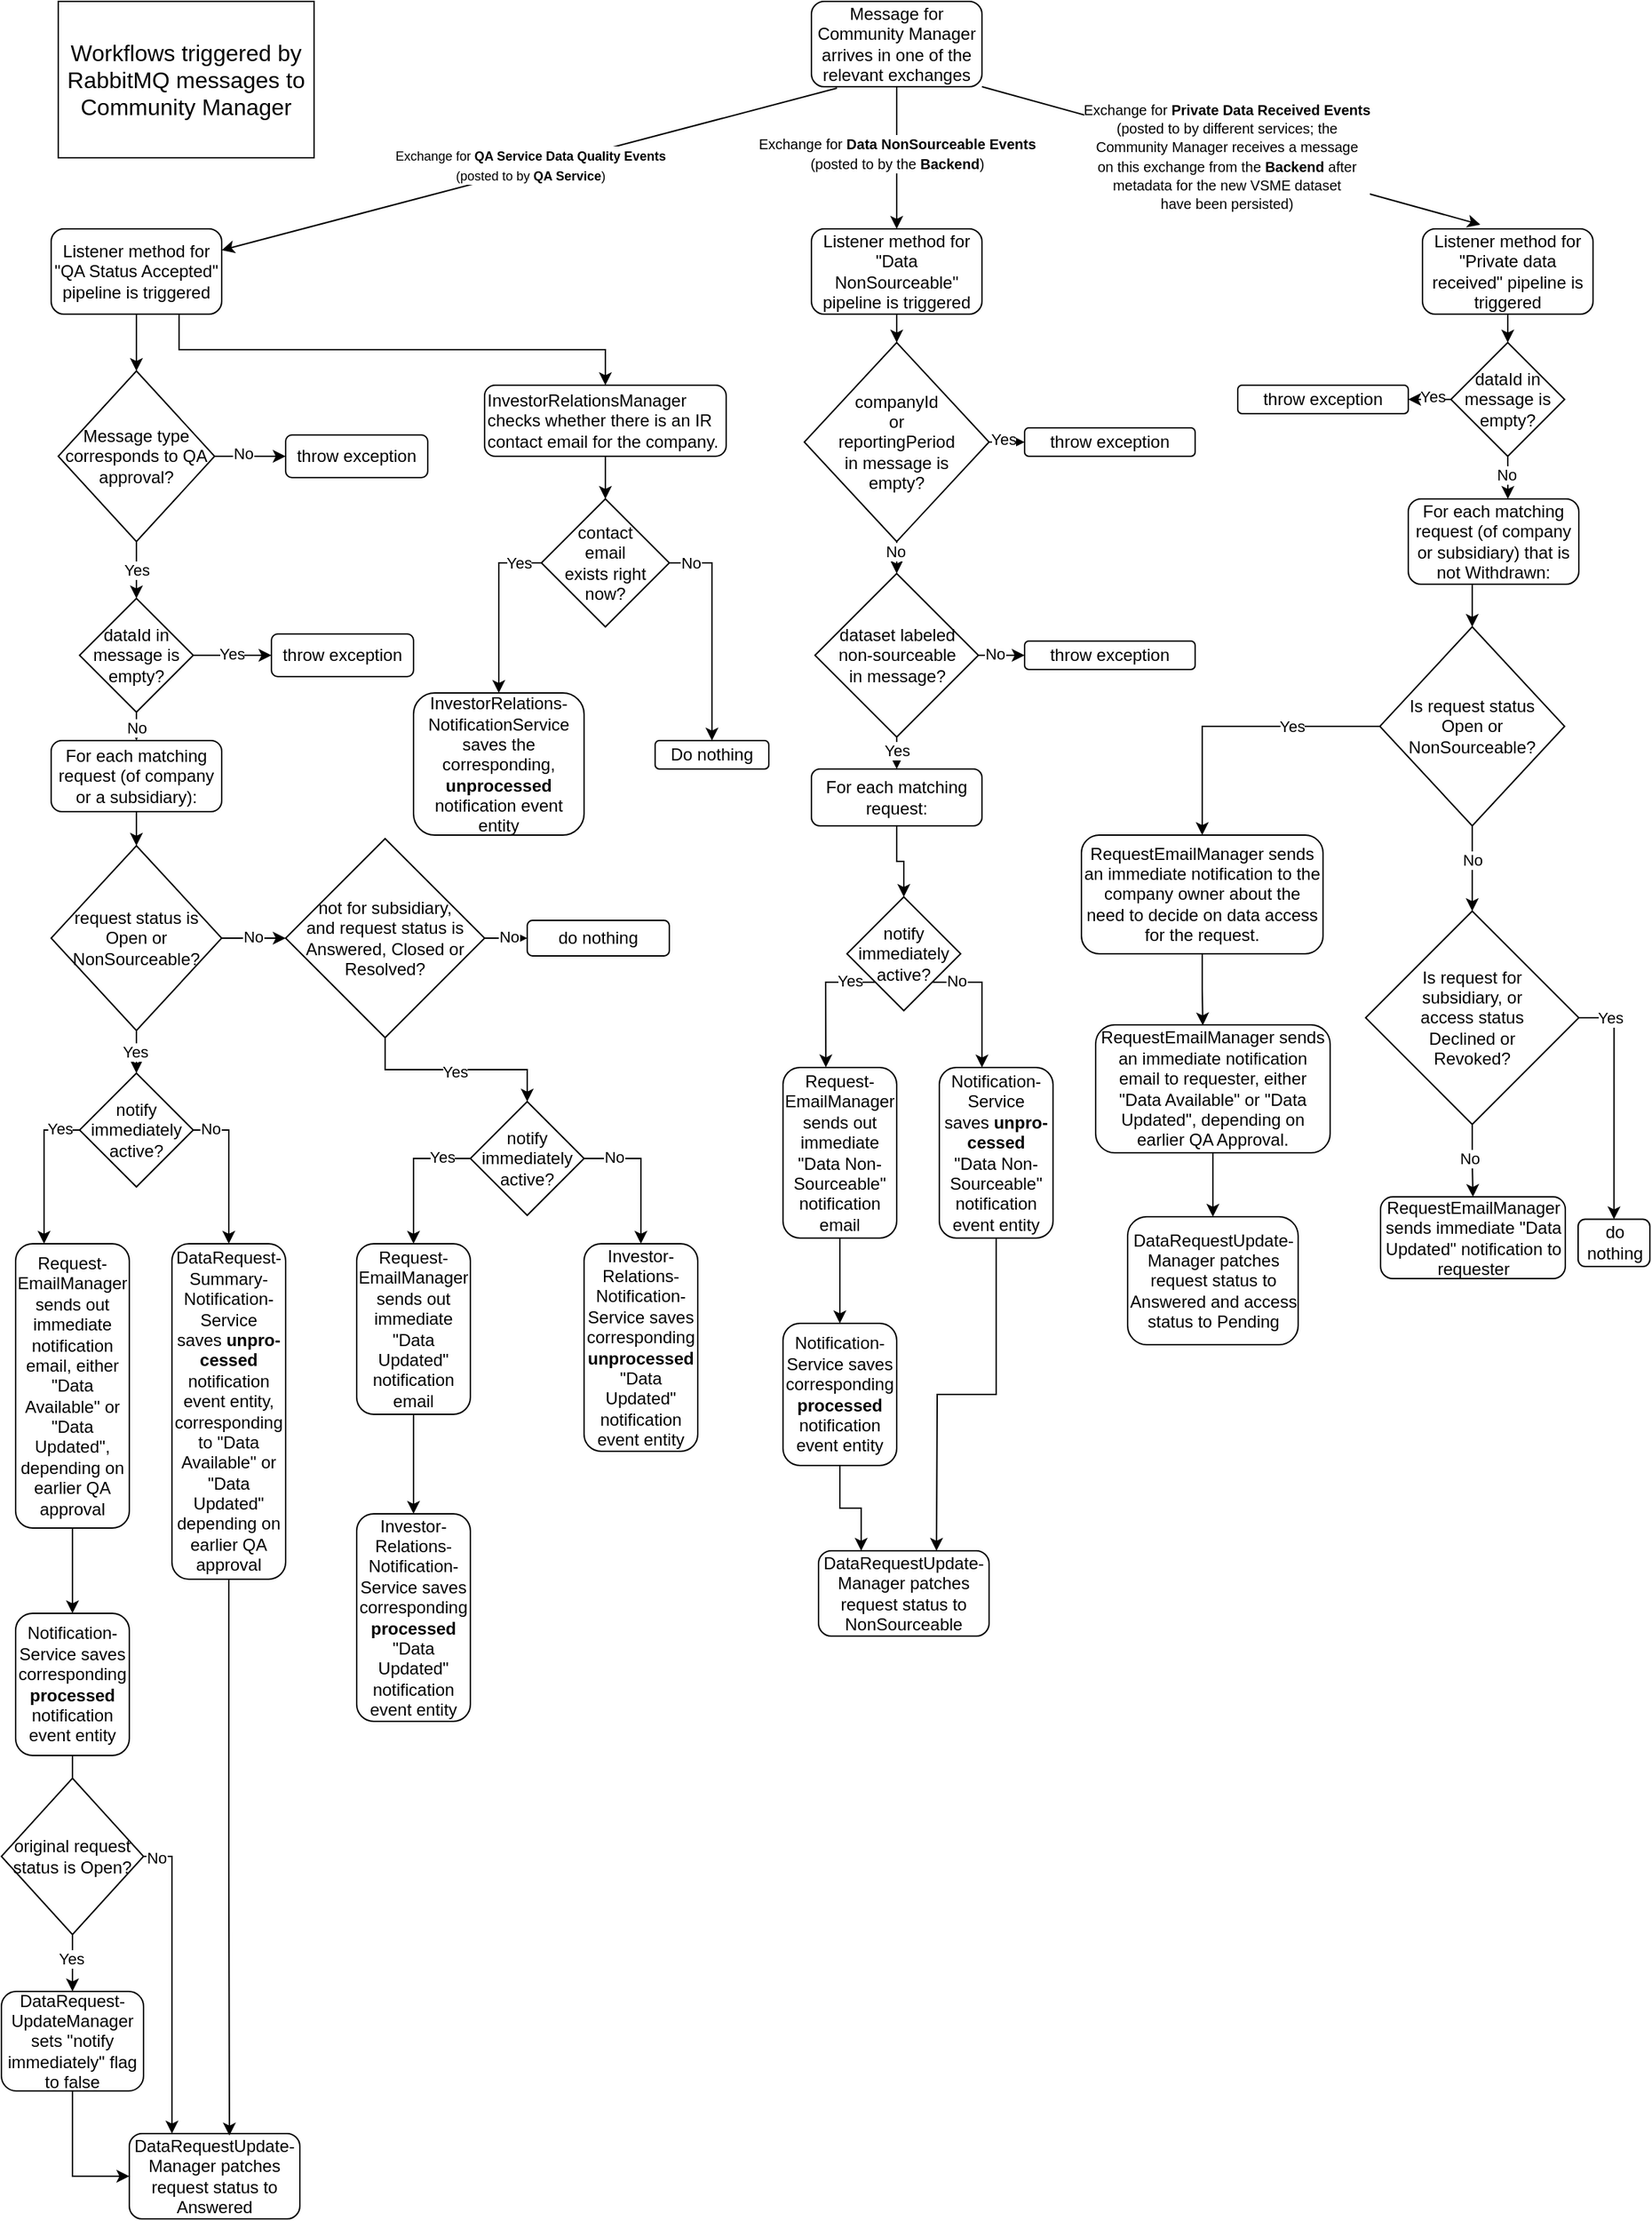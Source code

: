 <mxfile version="26.1.1" pages="2">
  <diagram id="C5RBs43oDa-KdzZeNtuy" name="Page-1">
    <mxGraphModel dx="662" dy="464" grid="1" gridSize="10" guides="1" tooltips="1" connect="1" arrows="1" fold="1" page="1" pageScale="1" pageWidth="1169" pageHeight="1654" math="0" shadow="0">
      <root>
        <mxCell id="WIyWlLk6GJQsqaUBKTNV-0" />
        <mxCell id="WIyWlLk6GJQsqaUBKTNV-1" parent="WIyWlLk6GJQsqaUBKTNV-0" />
        <mxCell id="BEdGjauQH-SjkTQYxWv_-0" value="Message for Community Manager arrives in one of the relevant exchanges" style="rounded=1;whiteSpace=wrap;html=1;" parent="WIyWlLk6GJQsqaUBKTNV-1" vertex="1">
          <mxGeometry x="570" y="40" width="120" height="60" as="geometry" />
        </mxCell>
        <mxCell id="BEdGjauQH-SjkTQYxWv_-1" value="" style="endArrow=classic;html=1;rounded=0;exitX=0.15;exitY=1.017;exitDx=0;exitDy=0;exitPerimeter=0;entryX=1;entryY=0.25;entryDx=0;entryDy=0;" parent="WIyWlLk6GJQsqaUBKTNV-1" source="BEdGjauQH-SjkTQYxWv_-0" target="BEdGjauQH-SjkTQYxWv_-3" edge="1">
          <mxGeometry width="50" height="50" relative="1" as="geometry">
            <mxPoint x="310" y="120" as="sourcePoint" />
            <mxPoint x="170" y="210" as="targetPoint" />
          </mxGeometry>
        </mxCell>
        <mxCell id="BEdGjauQH-SjkTQYxWv_-2" value="&lt;font style=&quot;font-size: 9px;&quot;&gt;Exchange for &lt;b&gt;QA Service Data Quality Events&lt;/b&gt;&lt;/font&gt;&lt;div&gt;&lt;font style=&quot;font-size: 9px;&quot;&gt;(posted to by &lt;b&gt;QA Service&lt;/b&gt;)&lt;/font&gt;&lt;/div&gt;" style="edgeLabel;html=1;align=center;verticalAlign=middle;resizable=0;points=[];" parent="BEdGjauQH-SjkTQYxWv_-1" vertex="1" connectable="0">
          <mxGeometry x="-0.005" y="-3" relative="1" as="geometry">
            <mxPoint as="offset" />
          </mxGeometry>
        </mxCell>
        <mxCell id="9yOsjJpCaOSpQ-KWiHhV-79" style="edgeStyle=orthogonalEdgeStyle;rounded=0;orthogonalLoop=1;jettySize=auto;html=1;exitX=0.75;exitY=1;exitDx=0;exitDy=0;entryX=0.5;entryY=0;entryDx=0;entryDy=0;" parent="WIyWlLk6GJQsqaUBKTNV-1" source="BEdGjauQH-SjkTQYxWv_-3" target="BEdGjauQH-SjkTQYxWv_-5" edge="1">
          <mxGeometry relative="1" as="geometry" />
        </mxCell>
        <mxCell id="BEdGjauQH-SjkTQYxWv_-3" value="Listener method for &quot;QA Status Accepted&quot; pipeline is triggered" style="rounded=1;whiteSpace=wrap;html=1;" parent="WIyWlLk6GJQsqaUBKTNV-1" vertex="1">
          <mxGeometry x="35" y="200" width="120" height="60" as="geometry" />
        </mxCell>
        <mxCell id="BEdGjauQH-SjkTQYxWv_-4" value="" style="endArrow=classic;html=1;rounded=0;exitX=0.5;exitY=1;exitDx=0;exitDy=0;entryX=0.5;entryY=0;entryDx=0;entryDy=0;" parent="WIyWlLk6GJQsqaUBKTNV-1" source="BEdGjauQH-SjkTQYxWv_-3" target="9yOsjJpCaOSpQ-KWiHhV-5" edge="1">
          <mxGeometry width="50" height="50" relative="1" as="geometry">
            <mxPoint x="70" y="280" as="sourcePoint" />
            <mxPoint x="95" y="290" as="targetPoint" />
          </mxGeometry>
        </mxCell>
        <mxCell id="9yOsjJpCaOSpQ-KWiHhV-75" style="edgeStyle=orthogonalEdgeStyle;rounded=0;orthogonalLoop=1;jettySize=auto;html=1;exitX=0.5;exitY=1;exitDx=0;exitDy=0;entryX=0.5;entryY=0;entryDx=0;entryDy=0;" parent="WIyWlLk6GJQsqaUBKTNV-1" source="BEdGjauQH-SjkTQYxWv_-5" target="9yOsjJpCaOSpQ-KWiHhV-34" edge="1">
          <mxGeometry relative="1" as="geometry" />
        </mxCell>
        <mxCell id="BEdGjauQH-SjkTQYxWv_-5" value="&lt;span style=&quot;background-color: transparent; color: light-dark(rgb(0, 0, 0), rgb(255, 255, 255));&quot;&gt;InvestorRelationsManager checks whether there is an IR contact email for the company.&lt;/span&gt;" style="rounded=1;whiteSpace=wrap;html=1;align=left;" parent="WIyWlLk6GJQsqaUBKTNV-1" vertex="1">
          <mxGeometry x="340" y="310" width="170" height="50" as="geometry" />
        </mxCell>
        <mxCell id="BEdGjauQH-SjkTQYxWv_-6" value="" style="endArrow=classic;html=1;rounded=0;exitX=0.5;exitY=1;exitDx=0;exitDy=0;entryX=0.5;entryY=0;entryDx=0;entryDy=0;" parent="WIyWlLk6GJQsqaUBKTNV-1" source="BEdGjauQH-SjkTQYxWv_-0" target="BEdGjauQH-SjkTQYxWv_-8" edge="1">
          <mxGeometry width="50" height="50" relative="1" as="geometry">
            <mxPoint x="629.5" y="110" as="sourcePoint" />
            <mxPoint x="629.5" y="190" as="targetPoint" />
          </mxGeometry>
        </mxCell>
        <mxCell id="BEdGjauQH-SjkTQYxWv_-7" value="&lt;font size=&quot;1&quot;&gt;Exchange for &lt;b&gt;Data NonSourceable Events&lt;/b&gt;&lt;/font&gt;&lt;div&gt;&lt;font size=&quot;1&quot;&gt;(posted to by the &lt;b&gt;Backend&lt;/b&gt;)&lt;/font&gt;&lt;/div&gt;" style="edgeLabel;html=1;align=center;verticalAlign=middle;resizable=0;points=[];" parent="BEdGjauQH-SjkTQYxWv_-6" vertex="1" connectable="0">
          <mxGeometry x="-0.059" relative="1" as="geometry">
            <mxPoint as="offset" />
          </mxGeometry>
        </mxCell>
        <mxCell id="a5MGeT3NQ8u9sXDJnuTB-28" style="edgeStyle=orthogonalEdgeStyle;rounded=0;orthogonalLoop=1;jettySize=auto;html=1;exitX=0.5;exitY=1;exitDx=0;exitDy=0;entryX=0.5;entryY=0;entryDx=0;entryDy=0;" parent="WIyWlLk6GJQsqaUBKTNV-1" source="BEdGjauQH-SjkTQYxWv_-8" target="a5MGeT3NQ8u9sXDJnuTB-27" edge="1">
          <mxGeometry relative="1" as="geometry" />
        </mxCell>
        <mxCell id="BEdGjauQH-SjkTQYxWv_-8" value="Listener method for &quot;Data NonSourceable&quot; pipeline is triggered" style="rounded=1;whiteSpace=wrap;html=1;" parent="WIyWlLk6GJQsqaUBKTNV-1" vertex="1">
          <mxGeometry x="570" y="200" width="120" height="60" as="geometry" />
        </mxCell>
        <mxCell id="BEdGjauQH-SjkTQYxWv_-11" value="" style="endArrow=classic;html=1;rounded=0;exitX=1;exitY=1;exitDx=0;exitDy=0;entryX=0.339;entryY=-0.05;entryDx=0;entryDy=0;entryPerimeter=0;" parent="WIyWlLk6GJQsqaUBKTNV-1" source="BEdGjauQH-SjkTQYxWv_-0" target="BEdGjauQH-SjkTQYxWv_-13" edge="1">
          <mxGeometry width="50" height="50" relative="1" as="geometry">
            <mxPoint x="770" y="130" as="sourcePoint" />
            <mxPoint x="1040" y="200" as="targetPoint" />
          </mxGeometry>
        </mxCell>
        <mxCell id="BEdGjauQH-SjkTQYxWv_-12" value="&lt;font size=&quot;1&quot;&gt;Exchange for &lt;b&gt;Private Data Received Events&lt;/b&gt;&lt;/font&gt;&lt;div&gt;&lt;font size=&quot;1&quot;&gt;(posted to by different services; the&lt;/font&gt;&lt;/div&gt;&lt;div&gt;&lt;font size=&quot;1&quot;&gt;Community Manager receives a message&lt;/font&gt;&lt;/div&gt;&lt;div&gt;&lt;font size=&quot;1&quot;&gt;on this exchange from the &lt;b&gt;Backend&lt;/b&gt; after&lt;/font&gt;&lt;/div&gt;&lt;div&gt;&lt;font size=&quot;1&quot;&gt;metadata for the new VSME dataset&lt;/font&gt;&lt;/div&gt;&lt;div&gt;&lt;font size=&quot;1&quot;&gt;have been persisted)&lt;/font&gt;&lt;/div&gt;" style="edgeLabel;html=1;align=center;verticalAlign=middle;resizable=0;points=[];" parent="BEdGjauQH-SjkTQYxWv_-11" vertex="1" connectable="0">
          <mxGeometry x="-0.022" y="-1" relative="1" as="geometry">
            <mxPoint as="offset" />
          </mxGeometry>
        </mxCell>
        <mxCell id="a5MGeT3NQ8u9sXDJnuTB-20" style="edgeStyle=orthogonalEdgeStyle;rounded=0;orthogonalLoop=1;jettySize=auto;html=1;exitX=0.5;exitY=1;exitDx=0;exitDy=0;entryX=0.5;entryY=0;entryDx=0;entryDy=0;" parent="WIyWlLk6GJQsqaUBKTNV-1" source="BEdGjauQH-SjkTQYxWv_-13" target="a5MGeT3NQ8u9sXDJnuTB-19" edge="1">
          <mxGeometry relative="1" as="geometry" />
        </mxCell>
        <mxCell id="BEdGjauQH-SjkTQYxWv_-13" value="Listener method for &quot;Private data received&quot; pipeline is triggered" style="rounded=1;whiteSpace=wrap;html=1;" parent="WIyWlLk6GJQsqaUBKTNV-1" vertex="1">
          <mxGeometry x="1000" y="200" width="120" height="60" as="geometry" />
        </mxCell>
        <mxCell id="J2_n4EUjqILv499E2hZh-20" style="edgeStyle=orthogonalEdgeStyle;rounded=0;orthogonalLoop=1;jettySize=auto;html=1;exitX=0.5;exitY=1;exitDx=0;exitDy=0;entryX=0.5;entryY=0;entryDx=0;entryDy=0;" parent="WIyWlLk6GJQsqaUBKTNV-1" source="BEdGjauQH-SjkTQYxWv_-15" target="9yOsjJpCaOSpQ-KWiHhV-62" edge="1">
          <mxGeometry relative="1" as="geometry" />
        </mxCell>
        <mxCell id="BEdGjauQH-SjkTQYxWv_-15" value="RequestEmailManager sends an immediate notification email to requester, either &quot;Data Available&quot; or &quot;Data Updated&quot;, depending on earlier QA Approval." style="rounded=1;whiteSpace=wrap;html=1;align=center;" parent="WIyWlLk6GJQsqaUBKTNV-1" vertex="1">
          <mxGeometry x="770" y="760" width="165" height="90" as="geometry" />
        </mxCell>
        <mxCell id="nRXgIgxAi1x5130NsTOQ-2" style="edgeStyle=orthogonalEdgeStyle;rounded=0;orthogonalLoop=1;jettySize=auto;html=1;exitX=0.5;exitY=1;exitDx=0;exitDy=0;entryX=0.5;entryY=0;entryDx=0;entryDy=0;" parent="WIyWlLk6GJQsqaUBKTNV-1" source="9yOsjJpCaOSpQ-KWiHhV-0" target="nRXgIgxAi1x5130NsTOQ-1" edge="1">
          <mxGeometry relative="1" as="geometry" />
        </mxCell>
        <mxCell id="9yOsjJpCaOSpQ-KWiHhV-0" value="For each matching request (of company or a subsidiary):" style="rounded=1;whiteSpace=wrap;html=1;" parent="WIyWlLk6GJQsqaUBKTNV-1" vertex="1">
          <mxGeometry x="35" y="560" width="120" height="50" as="geometry" />
        </mxCell>
        <mxCell id="9yOsjJpCaOSpQ-KWiHhV-2" value="DataRequestUpdate-Manager patches request status to Answered" style="rounded=1;whiteSpace=wrap;html=1;" parent="WIyWlLk6GJQsqaUBKTNV-1" vertex="1">
          <mxGeometry x="90" y="1540" width="120" height="60" as="geometry" />
        </mxCell>
        <mxCell id="J2_n4EUjqILv499E2hZh-2" style="edgeStyle=orthogonalEdgeStyle;rounded=0;orthogonalLoop=1;jettySize=auto;html=1;exitX=0;exitY=0.5;exitDx=0;exitDy=0;entryX=0.25;entryY=0;entryDx=0;entryDy=0;" parent="WIyWlLk6GJQsqaUBKTNV-1" source="9yOsjJpCaOSpQ-KWiHhV-4" target="9yOsjJpCaOSpQ-KWiHhV-23" edge="1">
          <mxGeometry relative="1" as="geometry" />
        </mxCell>
        <mxCell id="J2_n4EUjqILv499E2hZh-9" value="Yes" style="edgeLabel;html=1;align=center;verticalAlign=middle;resizable=0;points=[];" parent="J2_n4EUjqILv499E2hZh-2" vertex="1" connectable="0">
          <mxGeometry x="-0.729" y="-1" relative="1" as="geometry">
            <mxPoint as="offset" />
          </mxGeometry>
        </mxCell>
        <mxCell id="J2_n4EUjqILv499E2hZh-4" style="edgeStyle=orthogonalEdgeStyle;rounded=0;orthogonalLoop=1;jettySize=auto;html=1;exitX=1;exitY=0.5;exitDx=0;exitDy=0;entryX=0.5;entryY=0;entryDx=0;entryDy=0;" parent="WIyWlLk6GJQsqaUBKTNV-1" source="9yOsjJpCaOSpQ-KWiHhV-4" target="9yOsjJpCaOSpQ-KWiHhV-31" edge="1">
          <mxGeometry relative="1" as="geometry" />
        </mxCell>
        <mxCell id="J2_n4EUjqILv499E2hZh-5" value="No" style="edgeLabel;html=1;align=center;verticalAlign=middle;resizable=0;points=[];" parent="J2_n4EUjqILv499E2hZh-4" vertex="1" connectable="0">
          <mxGeometry x="-0.783" y="1" relative="1" as="geometry">
            <mxPoint as="offset" />
          </mxGeometry>
        </mxCell>
        <mxCell id="9yOsjJpCaOSpQ-KWiHhV-4" value="notify immediately active?" style="rhombus;whiteSpace=wrap;html=1;" parent="WIyWlLk6GJQsqaUBKTNV-1" vertex="1">
          <mxGeometry x="55" y="794" width="80" height="80" as="geometry" />
        </mxCell>
        <mxCell id="9yOsjJpCaOSpQ-KWiHhV-5" value="Message type corresponds to QA approval?" style="rhombus;whiteSpace=wrap;html=1;" parent="WIyWlLk6GJQsqaUBKTNV-1" vertex="1">
          <mxGeometry x="40" y="300" width="110" height="120" as="geometry" />
        </mxCell>
        <mxCell id="9yOsjJpCaOSpQ-KWiHhV-6" value="" style="endArrow=classic;html=1;rounded=0;exitX=0.5;exitY=1;exitDx=0;exitDy=0;entryX=0.5;entryY=0;entryDx=0;entryDy=0;" parent="WIyWlLk6GJQsqaUBKTNV-1" source="9yOsjJpCaOSpQ-KWiHhV-5" target="9yOsjJpCaOSpQ-KWiHhV-13" edge="1">
          <mxGeometry width="50" height="50" relative="1" as="geometry">
            <mxPoint x="95" y="430" as="sourcePoint" />
            <mxPoint x="95" y="450" as="targetPoint" />
          </mxGeometry>
        </mxCell>
        <mxCell id="9yOsjJpCaOSpQ-KWiHhV-9" value="Yes" style="edgeLabel;html=1;align=center;verticalAlign=middle;resizable=0;points=[];" parent="9yOsjJpCaOSpQ-KWiHhV-6" vertex="1" connectable="0">
          <mxGeometry x="-0.02" relative="1" as="geometry">
            <mxPoint as="offset" />
          </mxGeometry>
        </mxCell>
        <mxCell id="9yOsjJpCaOSpQ-KWiHhV-10" value="" style="endArrow=classic;html=1;rounded=0;entryX=0;entryY=0.5;entryDx=0;entryDy=0;exitX=1;exitY=0.5;exitDx=0;exitDy=0;" parent="WIyWlLk6GJQsqaUBKTNV-1" source="9yOsjJpCaOSpQ-KWiHhV-5" target="9yOsjJpCaOSpQ-KWiHhV-12" edge="1">
          <mxGeometry width="50" height="50" relative="1" as="geometry">
            <mxPoint x="160" y="360" as="sourcePoint" />
            <mxPoint x="190" y="360" as="targetPoint" />
          </mxGeometry>
        </mxCell>
        <mxCell id="9yOsjJpCaOSpQ-KWiHhV-11" value="No" style="edgeLabel;html=1;align=center;verticalAlign=middle;resizable=0;points=[];" parent="9yOsjJpCaOSpQ-KWiHhV-10" vertex="1" connectable="0">
          <mxGeometry x="-0.205" y="2" relative="1" as="geometry">
            <mxPoint as="offset" />
          </mxGeometry>
        </mxCell>
        <mxCell id="9yOsjJpCaOSpQ-KWiHhV-12" value="throw exception" style="rounded=1;whiteSpace=wrap;html=1;" parent="WIyWlLk6GJQsqaUBKTNV-1" vertex="1">
          <mxGeometry x="200" y="345" width="100" height="30" as="geometry" />
        </mxCell>
        <mxCell id="9yOsjJpCaOSpQ-KWiHhV-13" value="dataId in message is empty?" style="rhombus;whiteSpace=wrap;html=1;" parent="WIyWlLk6GJQsqaUBKTNV-1" vertex="1">
          <mxGeometry x="55" y="460" width="80" height="80" as="geometry" />
        </mxCell>
        <mxCell id="9yOsjJpCaOSpQ-KWiHhV-14" value="" style="endArrow=classic;html=1;rounded=0;entryX=0;entryY=0.5;entryDx=0;entryDy=0;exitX=1;exitY=0.5;exitDx=0;exitDy=0;" parent="WIyWlLk6GJQsqaUBKTNV-1" source="9yOsjJpCaOSpQ-KWiHhV-13" target="9yOsjJpCaOSpQ-KWiHhV-16" edge="1">
          <mxGeometry width="50" height="50" relative="1" as="geometry">
            <mxPoint x="140" y="500" as="sourcePoint" />
            <mxPoint x="185" y="499.6" as="targetPoint" />
          </mxGeometry>
        </mxCell>
        <mxCell id="9yOsjJpCaOSpQ-KWiHhV-15" value="Yes" style="edgeLabel;html=1;align=center;verticalAlign=middle;resizable=0;points=[];" parent="9yOsjJpCaOSpQ-KWiHhV-14" vertex="1" connectable="0">
          <mxGeometry x="-0.021" y="1" relative="1" as="geometry">
            <mxPoint as="offset" />
          </mxGeometry>
        </mxCell>
        <mxCell id="9yOsjJpCaOSpQ-KWiHhV-16" value="throw exception" style="rounded=1;whiteSpace=wrap;html=1;" parent="WIyWlLk6GJQsqaUBKTNV-1" vertex="1">
          <mxGeometry x="190" y="485" width="100" height="30" as="geometry" />
        </mxCell>
        <mxCell id="9yOsjJpCaOSpQ-KWiHhV-17" value="" style="endArrow=classic;html=1;rounded=0;exitX=0.5;exitY=1;exitDx=0;exitDy=0;entryX=0.5;entryY=0;entryDx=0;entryDy=0;" parent="WIyWlLk6GJQsqaUBKTNV-1" source="9yOsjJpCaOSpQ-KWiHhV-13" target="9yOsjJpCaOSpQ-KWiHhV-0" edge="1">
          <mxGeometry width="50" height="50" relative="1" as="geometry">
            <mxPoint x="95" y="550" as="sourcePoint" />
            <mxPoint x="95" y="570" as="targetPoint" />
          </mxGeometry>
        </mxCell>
        <mxCell id="9yOsjJpCaOSpQ-KWiHhV-18" value="No" style="edgeLabel;html=1;align=center;verticalAlign=middle;resizable=0;points=[];" parent="9yOsjJpCaOSpQ-KWiHhV-17" vertex="1" connectable="0">
          <mxGeometry x="0.06" relative="1" as="geometry">
            <mxPoint as="offset" />
          </mxGeometry>
        </mxCell>
        <mxCell id="9yOsjJpCaOSpQ-KWiHhV-78" style="edgeStyle=orthogonalEdgeStyle;rounded=0;orthogonalLoop=1;jettySize=auto;html=1;exitX=0.5;exitY=1;exitDx=0;exitDy=0;entryX=0.5;entryY=0;entryDx=0;entryDy=0;" parent="WIyWlLk6GJQsqaUBKTNV-1" source="9yOsjJpCaOSpQ-KWiHhV-23" target="9yOsjJpCaOSpQ-KWiHhV-25" edge="1">
          <mxGeometry relative="1" as="geometry" />
        </mxCell>
        <mxCell id="9yOsjJpCaOSpQ-KWiHhV-23" value="Request-EmailManager sends out immediate notification email, either &quot;Data Available&quot; or &quot;Data Updated&quot;, depending on earlier QA approval" style="rounded=1;whiteSpace=wrap;html=1;" parent="WIyWlLk6GJQsqaUBKTNV-1" vertex="1">
          <mxGeometry x="10" y="914" width="80" height="200" as="geometry" />
        </mxCell>
        <mxCell id="a5MGeT3NQ8u9sXDJnuTB-2" style="edgeStyle=orthogonalEdgeStyle;rounded=0;orthogonalLoop=1;jettySize=auto;html=1;exitX=0.5;exitY=1;exitDx=0;exitDy=0;entryX=0.5;entryY=0;entryDx=0;entryDy=0;" parent="WIyWlLk6GJQsqaUBKTNV-1" source="9yOsjJpCaOSpQ-KWiHhV-25" edge="1">
          <mxGeometry relative="1" as="geometry">
            <mxPoint x="50" y="1304" as="targetPoint" />
          </mxGeometry>
        </mxCell>
        <mxCell id="9yOsjJpCaOSpQ-KWiHhV-25" value="Notification-Service saves corresponding &lt;b&gt;processed&lt;/b&gt;&lt;div&gt;notification event entity&lt;/div&gt;" style="rounded=1;whiteSpace=wrap;html=1;" parent="WIyWlLk6GJQsqaUBKTNV-1" vertex="1">
          <mxGeometry x="10" y="1174" width="80" height="100" as="geometry" />
        </mxCell>
        <mxCell id="9yOsjJpCaOSpQ-KWiHhV-31" value="DataRequest-Summary-Notification-Service saves&amp;nbsp;&lt;b&gt;unpro-cessed&lt;/b&gt;&lt;div&gt;notification event entity, corresponding to &quot;Data Available&quot; or &quot;Data Updated&quot; depending on earlier QA approval&lt;/div&gt;" style="rounded=1;whiteSpace=wrap;html=1;" parent="WIyWlLk6GJQsqaUBKTNV-1" vertex="1">
          <mxGeometry x="120" y="914" width="80" height="236" as="geometry" />
        </mxCell>
        <mxCell id="eGIoRvtYTsEU-TYcQ6JC-1" style="edgeStyle=orthogonalEdgeStyle;rounded=0;orthogonalLoop=1;jettySize=auto;html=1;exitX=0;exitY=0.5;exitDx=0;exitDy=0;entryX=0.5;entryY=0;entryDx=0;entryDy=0;" edge="1" parent="WIyWlLk6GJQsqaUBKTNV-1" source="9yOsjJpCaOSpQ-KWiHhV-34" target="9yOsjJpCaOSpQ-KWiHhV-38">
          <mxGeometry relative="1" as="geometry" />
        </mxCell>
        <mxCell id="eGIoRvtYTsEU-TYcQ6JC-2" value="Yes" style="edgeLabel;html=1;align=center;verticalAlign=middle;resizable=0;points=[];" vertex="1" connectable="0" parent="eGIoRvtYTsEU-TYcQ6JC-1">
          <mxGeometry x="-0.74" relative="1" as="geometry">
            <mxPoint as="offset" />
          </mxGeometry>
        </mxCell>
        <mxCell id="eGIoRvtYTsEU-TYcQ6JC-3" style="edgeStyle=orthogonalEdgeStyle;rounded=0;orthogonalLoop=1;jettySize=auto;html=1;exitX=1;exitY=0.5;exitDx=0;exitDy=0;entryX=0.5;entryY=0;entryDx=0;entryDy=0;" edge="1" parent="WIyWlLk6GJQsqaUBKTNV-1" source="9yOsjJpCaOSpQ-KWiHhV-34" target="9yOsjJpCaOSpQ-KWiHhV-44">
          <mxGeometry relative="1" as="geometry" />
        </mxCell>
        <mxCell id="eGIoRvtYTsEU-TYcQ6JC-4" value="No" style="edgeLabel;html=1;align=center;verticalAlign=middle;resizable=0;points=[];" vertex="1" connectable="0" parent="eGIoRvtYTsEU-TYcQ6JC-3">
          <mxGeometry x="-0.808" relative="1" as="geometry">
            <mxPoint as="offset" />
          </mxGeometry>
        </mxCell>
        <mxCell id="9yOsjJpCaOSpQ-KWiHhV-34" value="contact&lt;div&gt;email&lt;div&gt;exists right now?&lt;/div&gt;&lt;/div&gt;" style="rhombus;whiteSpace=wrap;html=1;" parent="WIyWlLk6GJQsqaUBKTNV-1" vertex="1">
          <mxGeometry x="380" y="390" width="90" height="90" as="geometry" />
        </mxCell>
        <mxCell id="9yOsjJpCaOSpQ-KWiHhV-38" value="InvestorRelations-NotificationService saves the corresponding,&lt;div&gt;&lt;b&gt;unprocessed&lt;/b&gt;&lt;/div&gt;&lt;div&gt;notification event entity&lt;/div&gt;" style="rounded=1;whiteSpace=wrap;html=1;" parent="WIyWlLk6GJQsqaUBKTNV-1" vertex="1">
          <mxGeometry x="290" y="526.5" width="120" height="100" as="geometry" />
        </mxCell>
        <mxCell id="9yOsjJpCaOSpQ-KWiHhV-44" value="Do nothing" style="rounded=1;whiteSpace=wrap;html=1;" parent="WIyWlLk6GJQsqaUBKTNV-1" vertex="1">
          <mxGeometry x="460" y="560" width="80" height="20" as="geometry" />
        </mxCell>
        <mxCell id="a5MGeT3NQ8u9sXDJnuTB-12" style="edgeStyle=orthogonalEdgeStyle;rounded=0;orthogonalLoop=1;jettySize=auto;html=1;exitX=0.5;exitY=1;exitDx=0;exitDy=0;entryX=0.5;entryY=0;entryDx=0;entryDy=0;" parent="WIyWlLk6GJQsqaUBKTNV-1" source="9yOsjJpCaOSpQ-KWiHhV-46" target="9yOsjJpCaOSpQ-KWiHhV-49" edge="1">
          <mxGeometry relative="1" as="geometry" />
        </mxCell>
        <mxCell id="9yOsjJpCaOSpQ-KWiHhV-46" value="For each matching request:" style="rounded=1;whiteSpace=wrap;html=1;" parent="WIyWlLk6GJQsqaUBKTNV-1" vertex="1">
          <mxGeometry x="570" y="580" width="120" height="40" as="geometry" />
        </mxCell>
        <mxCell id="9yOsjJpCaOSpQ-KWiHhV-47" value="DataRequestUpdate-Manager patches request status to NonSourceable" style="rounded=1;whiteSpace=wrap;html=1;" parent="WIyWlLk6GJQsqaUBKTNV-1" vertex="1">
          <mxGeometry x="575" y="1130" width="120" height="60" as="geometry" />
        </mxCell>
        <mxCell id="9yOsjJpCaOSpQ-KWiHhV-49" value="notify immediately active?" style="rhombus;whiteSpace=wrap;html=1;" parent="WIyWlLk6GJQsqaUBKTNV-1" vertex="1">
          <mxGeometry x="595" y="670" width="80" height="80" as="geometry" />
        </mxCell>
        <mxCell id="9yOsjJpCaOSpQ-KWiHhV-50" value="" style="endArrow=classic;html=1;rounded=0;exitX=0;exitY=1;exitDx=0;exitDy=0;entryX=0.377;entryY=-0.001;entryDx=0;entryDy=0;entryPerimeter=0;" parent="WIyWlLk6GJQsqaUBKTNV-1" source="9yOsjJpCaOSpQ-KWiHhV-49" target="9yOsjJpCaOSpQ-KWiHhV-52" edge="1">
          <mxGeometry width="50" height="50" relative="1" as="geometry">
            <mxPoint x="610" y="740" as="sourcePoint" />
            <mxPoint x="580" y="780" as="targetPoint" />
            <Array as="points">
              <mxPoint x="580" y="730" />
            </Array>
          </mxGeometry>
        </mxCell>
        <mxCell id="9yOsjJpCaOSpQ-KWiHhV-51" value="Yes" style="edgeLabel;html=1;align=center;verticalAlign=middle;resizable=0;points=[];" parent="9yOsjJpCaOSpQ-KWiHhV-50" vertex="1" connectable="0">
          <mxGeometry x="-0.617" y="-1" relative="1" as="geometry">
            <mxPoint as="offset" />
          </mxGeometry>
        </mxCell>
        <mxCell id="9yOsjJpCaOSpQ-KWiHhV-74" style="edgeStyle=orthogonalEdgeStyle;rounded=0;orthogonalLoop=1;jettySize=auto;html=1;exitX=0.5;exitY=1;exitDx=0;exitDy=0;entryX=0.5;entryY=0;entryDx=0;entryDy=0;" parent="WIyWlLk6GJQsqaUBKTNV-1" source="9yOsjJpCaOSpQ-KWiHhV-52" target="9yOsjJpCaOSpQ-KWiHhV-54" edge="1">
          <mxGeometry relative="1" as="geometry" />
        </mxCell>
        <mxCell id="9yOsjJpCaOSpQ-KWiHhV-52" value="Request-EmailManager sends out immediate &quot;Data Non-Sourceable&quot; notification email" style="rounded=1;whiteSpace=wrap;html=1;" parent="WIyWlLk6GJQsqaUBKTNV-1" vertex="1">
          <mxGeometry x="550" y="790" width="80" height="120" as="geometry" />
        </mxCell>
        <mxCell id="a5MGeT3NQ8u9sXDJnuTB-13" style="edgeStyle=orthogonalEdgeStyle;rounded=0;orthogonalLoop=1;jettySize=auto;html=1;exitX=0.5;exitY=1;exitDx=0;exitDy=0;entryX=0.25;entryY=0;entryDx=0;entryDy=0;" parent="WIyWlLk6GJQsqaUBKTNV-1" source="9yOsjJpCaOSpQ-KWiHhV-54" target="9yOsjJpCaOSpQ-KWiHhV-47" edge="1">
          <mxGeometry relative="1" as="geometry" />
        </mxCell>
        <mxCell id="9yOsjJpCaOSpQ-KWiHhV-54" value="Notification-Service saves corresponding &lt;b&gt;processed&lt;/b&gt;&lt;div&gt;notification event entity&lt;/div&gt;" style="rounded=1;whiteSpace=wrap;html=1;" parent="WIyWlLk6GJQsqaUBKTNV-1" vertex="1">
          <mxGeometry x="550" y="970" width="80" height="100" as="geometry" />
        </mxCell>
        <mxCell id="9yOsjJpCaOSpQ-KWiHhV-55" value="" style="endArrow=classic;html=1;rounded=0;entryX=0.375;entryY=0;entryDx=0;entryDy=0;entryPerimeter=0;exitX=1;exitY=1;exitDx=0;exitDy=0;" parent="WIyWlLk6GJQsqaUBKTNV-1" source="9yOsjJpCaOSpQ-KWiHhV-49" target="9yOsjJpCaOSpQ-KWiHhV-57" edge="1">
          <mxGeometry width="50" height="50" relative="1" as="geometry">
            <mxPoint x="670" y="730" as="sourcePoint" />
            <mxPoint x="690" y="780" as="targetPoint" />
            <Array as="points">
              <mxPoint x="690" y="730" />
            </Array>
          </mxGeometry>
        </mxCell>
        <mxCell id="9yOsjJpCaOSpQ-KWiHhV-56" value="No" style="edgeLabel;html=1;align=center;verticalAlign=middle;resizable=0;points=[];" parent="9yOsjJpCaOSpQ-KWiHhV-55" vertex="1" connectable="0">
          <mxGeometry x="-0.651" y="1" relative="1" as="geometry">
            <mxPoint as="offset" />
          </mxGeometry>
        </mxCell>
        <mxCell id="9yOsjJpCaOSpQ-KWiHhV-57" value="Notification-Service saves&amp;nbsp;&lt;b&gt;unpro-cessed&lt;/b&gt;&lt;div&gt;&quot;Data Non-Sourceable&quot;&lt;/div&gt;&lt;div&gt;notification event entity&lt;/div&gt;" style="rounded=1;whiteSpace=wrap;html=1;" parent="WIyWlLk6GJQsqaUBKTNV-1" vertex="1">
          <mxGeometry x="660" y="790" width="80" height="120" as="geometry" />
        </mxCell>
        <mxCell id="J2_n4EUjqILv499E2hZh-16" style="edgeStyle=orthogonalEdgeStyle;rounded=0;orthogonalLoop=1;jettySize=auto;html=1;exitX=0.5;exitY=1;exitDx=0;exitDy=0;entryX=0.5;entryY=0;entryDx=0;entryDy=0;" parent="WIyWlLk6GJQsqaUBKTNV-1" source="9yOsjJpCaOSpQ-KWiHhV-60" target="J2_n4EUjqILv499E2hZh-15" edge="1">
          <mxGeometry relative="1" as="geometry" />
        </mxCell>
        <mxCell id="9yOsjJpCaOSpQ-KWiHhV-60" value="For each matching request (of company or subsidiary) that is not Withdrawn:" style="rounded=1;whiteSpace=wrap;html=1;" parent="WIyWlLk6GJQsqaUBKTNV-1" vertex="1">
          <mxGeometry x="990" y="390" width="120" height="60" as="geometry" />
        </mxCell>
        <mxCell id="9yOsjJpCaOSpQ-KWiHhV-62" value="DataRequestUpdate-Manager patches request status to Answered and access status to Pending" style="rounded=1;whiteSpace=wrap;html=1;" parent="WIyWlLk6GJQsqaUBKTNV-1" vertex="1">
          <mxGeometry x="792.5" y="895" width="120" height="90" as="geometry" />
        </mxCell>
        <mxCell id="J2_n4EUjqILv499E2hZh-40" style="edgeStyle=orthogonalEdgeStyle;rounded=0;orthogonalLoop=1;jettySize=auto;html=1;exitX=0.5;exitY=1;exitDx=0;exitDy=0;entryX=0.5;entryY=0;entryDx=0;entryDy=0;" parent="WIyWlLk6GJQsqaUBKTNV-1" source="a5MGeT3NQ8u9sXDJnuTB-1" target="a5MGeT3NQ8u9sXDJnuTB-4" edge="1">
          <mxGeometry relative="1" as="geometry" />
        </mxCell>
        <mxCell id="J2_n4EUjqILv499E2hZh-41" value="Yes" style="edgeLabel;html=1;align=center;verticalAlign=middle;resizable=0;points=[];" parent="J2_n4EUjqILv499E2hZh-40" vertex="1" connectable="0">
          <mxGeometry x="-0.175" y="-1" relative="1" as="geometry">
            <mxPoint as="offset" />
          </mxGeometry>
        </mxCell>
        <mxCell id="J2_n4EUjqILv499E2hZh-45" style="edgeStyle=orthogonalEdgeStyle;rounded=0;orthogonalLoop=1;jettySize=auto;html=1;exitX=1;exitY=0.5;exitDx=0;exitDy=0;entryX=0.25;entryY=0;entryDx=0;entryDy=0;" parent="WIyWlLk6GJQsqaUBKTNV-1" source="a5MGeT3NQ8u9sXDJnuTB-1" target="9yOsjJpCaOSpQ-KWiHhV-2" edge="1">
          <mxGeometry relative="1" as="geometry" />
        </mxCell>
        <mxCell id="J2_n4EUjqILv499E2hZh-46" value="No" style="edgeLabel;html=1;align=center;verticalAlign=middle;resizable=0;points=[];" parent="J2_n4EUjqILv499E2hZh-45" vertex="1" connectable="0">
          <mxGeometry x="-0.914" y="-1" relative="1" as="geometry">
            <mxPoint as="offset" />
          </mxGeometry>
        </mxCell>
        <mxCell id="a5MGeT3NQ8u9sXDJnuTB-1" value="original request status is Open?" style="rhombus;whiteSpace=wrap;html=1;" parent="WIyWlLk6GJQsqaUBKTNV-1" vertex="1">
          <mxGeometry y="1290" width="100" height="110" as="geometry" />
        </mxCell>
        <mxCell id="J2_n4EUjqILv499E2hZh-44" style="edgeStyle=orthogonalEdgeStyle;rounded=0;orthogonalLoop=1;jettySize=auto;html=1;exitX=0.5;exitY=1;exitDx=0;exitDy=0;entryX=0;entryY=0.5;entryDx=0;entryDy=0;" parent="WIyWlLk6GJQsqaUBKTNV-1" source="a5MGeT3NQ8u9sXDJnuTB-4" target="9yOsjJpCaOSpQ-KWiHhV-2" edge="1">
          <mxGeometry relative="1" as="geometry" />
        </mxCell>
        <mxCell id="a5MGeT3NQ8u9sXDJnuTB-4" value="DataRequest-UpdateManager sets &quot;notify immediately&quot; flag to false" style="rounded=1;whiteSpace=wrap;html=1;" parent="WIyWlLk6GJQsqaUBKTNV-1" vertex="1">
          <mxGeometry y="1440" width="100" height="70" as="geometry" />
        </mxCell>
        <mxCell id="a5MGeT3NQ8u9sXDJnuTB-14" style="edgeStyle=orthogonalEdgeStyle;rounded=0;orthogonalLoop=1;jettySize=auto;html=1;exitX=0.5;exitY=1;exitDx=0;exitDy=0;" parent="WIyWlLk6GJQsqaUBKTNV-1" source="9yOsjJpCaOSpQ-KWiHhV-57" edge="1">
          <mxGeometry relative="1" as="geometry">
            <mxPoint x="658" y="1130" as="targetPoint" />
          </mxGeometry>
        </mxCell>
        <mxCell id="a5MGeT3NQ8u9sXDJnuTB-22" style="edgeStyle=orthogonalEdgeStyle;rounded=0;orthogonalLoop=1;jettySize=auto;html=1;exitX=0;exitY=0.5;exitDx=0;exitDy=0;entryX=1;entryY=0.5;entryDx=0;entryDy=0;" parent="WIyWlLk6GJQsqaUBKTNV-1" source="a5MGeT3NQ8u9sXDJnuTB-19" target="a5MGeT3NQ8u9sXDJnuTB-21" edge="1">
          <mxGeometry relative="1" as="geometry" />
        </mxCell>
        <mxCell id="a5MGeT3NQ8u9sXDJnuTB-23" value="Yes" style="edgeLabel;html=1;align=center;verticalAlign=middle;resizable=0;points=[];" parent="a5MGeT3NQ8u9sXDJnuTB-22" vertex="1" connectable="0">
          <mxGeometry x="-0.15" y="-2" relative="1" as="geometry">
            <mxPoint as="offset" />
          </mxGeometry>
        </mxCell>
        <mxCell id="a5MGeT3NQ8u9sXDJnuTB-19" value="dataId in message is empty?" style="rhombus;whiteSpace=wrap;html=1;" parent="WIyWlLk6GJQsqaUBKTNV-1" vertex="1">
          <mxGeometry x="1020" y="280" width="80" height="80" as="geometry" />
        </mxCell>
        <mxCell id="a5MGeT3NQ8u9sXDJnuTB-21" value="throw exception" style="rounded=1;whiteSpace=wrap;html=1;" parent="WIyWlLk6GJQsqaUBKTNV-1" vertex="1">
          <mxGeometry x="870" y="310" width="120" height="20" as="geometry" />
        </mxCell>
        <mxCell id="a5MGeT3NQ8u9sXDJnuTB-24" style="edgeStyle=orthogonalEdgeStyle;rounded=0;orthogonalLoop=1;jettySize=auto;html=1;exitX=0.5;exitY=1;exitDx=0;exitDy=0;entryX=0.584;entryY=0;entryDx=0;entryDy=0;entryPerimeter=0;" parent="WIyWlLk6GJQsqaUBKTNV-1" source="a5MGeT3NQ8u9sXDJnuTB-19" target="9yOsjJpCaOSpQ-KWiHhV-60" edge="1">
          <mxGeometry relative="1" as="geometry" />
        </mxCell>
        <mxCell id="a5MGeT3NQ8u9sXDJnuTB-25" value="No" style="edgeLabel;html=1;align=center;verticalAlign=middle;resizable=0;points=[];" parent="a5MGeT3NQ8u9sXDJnuTB-24" vertex="1" connectable="0">
          <mxGeometry x="-0.176" y="-1" relative="1" as="geometry">
            <mxPoint as="offset" />
          </mxGeometry>
        </mxCell>
        <mxCell id="a5MGeT3NQ8u9sXDJnuTB-30" style="edgeStyle=orthogonalEdgeStyle;rounded=0;orthogonalLoop=1;jettySize=auto;html=1;exitX=1;exitY=0.5;exitDx=0;exitDy=0;entryX=0;entryY=0.5;entryDx=0;entryDy=0;" parent="WIyWlLk6GJQsqaUBKTNV-1" source="a5MGeT3NQ8u9sXDJnuTB-27" target="a5MGeT3NQ8u9sXDJnuTB-29" edge="1">
          <mxGeometry relative="1" as="geometry" />
        </mxCell>
        <mxCell id="2YKZYCNUjEfhD933IlSO-1" value="Yes" style="edgeLabel;html=1;align=center;verticalAlign=middle;resizable=0;points=[];" parent="a5MGeT3NQ8u9sXDJnuTB-30" vertex="1" connectable="0">
          <mxGeometry x="-0.227" y="2" relative="1" as="geometry">
            <mxPoint as="offset" />
          </mxGeometry>
        </mxCell>
        <mxCell id="a5MGeT3NQ8u9sXDJnuTB-32" style="edgeStyle=orthogonalEdgeStyle;rounded=0;orthogonalLoop=1;jettySize=auto;html=1;exitX=0.5;exitY=1;exitDx=0;exitDy=0;entryX=0.5;entryY=0;entryDx=0;entryDy=0;" parent="WIyWlLk6GJQsqaUBKTNV-1" source="a5MGeT3NQ8u9sXDJnuTB-27" target="a5MGeT3NQ8u9sXDJnuTB-31" edge="1">
          <mxGeometry relative="1" as="geometry" />
        </mxCell>
        <mxCell id="2YKZYCNUjEfhD933IlSO-2" value="No" style="edgeLabel;html=1;align=center;verticalAlign=middle;resizable=0;points=[];" parent="a5MGeT3NQ8u9sXDJnuTB-32" vertex="1" connectable="0">
          <mxGeometry x="-0.384" y="-1" relative="1" as="geometry">
            <mxPoint as="offset" />
          </mxGeometry>
        </mxCell>
        <mxCell id="a5MGeT3NQ8u9sXDJnuTB-27" value="companyId&lt;div&gt;or&lt;/div&gt;&lt;div&gt;reportingPeriod&lt;/div&gt;&lt;div&gt;in message&amp;nbsp;&lt;span style=&quot;background-color: transparent; color: light-dark(rgb(0, 0, 0), rgb(255, 255, 255));&quot;&gt;is&lt;/span&gt;&lt;/div&gt;&lt;div&gt;empty?&lt;/div&gt;" style="rhombus;whiteSpace=wrap;html=1;" parent="WIyWlLk6GJQsqaUBKTNV-1" vertex="1">
          <mxGeometry x="565" y="280" width="130" height="140" as="geometry" />
        </mxCell>
        <mxCell id="a5MGeT3NQ8u9sXDJnuTB-29" value="throw exception" style="rounded=1;whiteSpace=wrap;html=1;" parent="WIyWlLk6GJQsqaUBKTNV-1" vertex="1">
          <mxGeometry x="720" y="340" width="120" height="20" as="geometry" />
        </mxCell>
        <mxCell id="a5MGeT3NQ8u9sXDJnuTB-34" style="edgeStyle=orthogonalEdgeStyle;rounded=0;orthogonalLoop=1;jettySize=auto;html=1;exitX=1;exitY=0.5;exitDx=0;exitDy=0;entryX=0;entryY=0.5;entryDx=0;entryDy=0;" parent="WIyWlLk6GJQsqaUBKTNV-1" source="a5MGeT3NQ8u9sXDJnuTB-31" target="a5MGeT3NQ8u9sXDJnuTB-33" edge="1">
          <mxGeometry relative="1" as="geometry" />
        </mxCell>
        <mxCell id="2YKZYCNUjEfhD933IlSO-0" value="No" style="edgeLabel;html=1;align=center;verticalAlign=middle;resizable=0;points=[];" parent="a5MGeT3NQ8u9sXDJnuTB-34" vertex="1" connectable="0">
          <mxGeometry x="-0.279" y="1" relative="1" as="geometry">
            <mxPoint as="offset" />
          </mxGeometry>
        </mxCell>
        <mxCell id="a5MGeT3NQ8u9sXDJnuTB-35" style="edgeStyle=orthogonalEdgeStyle;rounded=0;orthogonalLoop=1;jettySize=auto;html=1;exitX=0.5;exitY=1;exitDx=0;exitDy=0;entryX=0.5;entryY=0;entryDx=0;entryDy=0;" parent="WIyWlLk6GJQsqaUBKTNV-1" source="a5MGeT3NQ8u9sXDJnuTB-31" target="9yOsjJpCaOSpQ-KWiHhV-46" edge="1">
          <mxGeometry relative="1" as="geometry" />
        </mxCell>
        <mxCell id="a5MGeT3NQ8u9sXDJnuTB-36" value="Yes" style="edgeLabel;html=1;align=center;verticalAlign=middle;resizable=0;points=[];" parent="a5MGeT3NQ8u9sXDJnuTB-35" vertex="1" connectable="0">
          <mxGeometry x="-0.204" relative="1" as="geometry">
            <mxPoint as="offset" />
          </mxGeometry>
        </mxCell>
        <mxCell id="a5MGeT3NQ8u9sXDJnuTB-31" value="dataset labeled&lt;div&gt;non-sourceable&lt;/div&gt;&lt;div&gt;in message?&lt;/div&gt;" style="rhombus;whiteSpace=wrap;html=1;" parent="WIyWlLk6GJQsqaUBKTNV-1" vertex="1">
          <mxGeometry x="572.5" y="442.5" width="115" height="115" as="geometry" />
        </mxCell>
        <mxCell id="a5MGeT3NQ8u9sXDJnuTB-33" value="throw exception" style="rounded=1;whiteSpace=wrap;html=1;" parent="WIyWlLk6GJQsqaUBKTNV-1" vertex="1">
          <mxGeometry x="720" y="490" width="120" height="20" as="geometry" />
        </mxCell>
        <mxCell id="puDRmM17VEgepDwd2yIH-57" value="&lt;font style=&quot;font-size: 16px;&quot;&gt;Workflows triggered by RabbitMQ messages to Community Manager&lt;/font&gt;" style="rounded=0;whiteSpace=wrap;html=1;" parent="WIyWlLk6GJQsqaUBKTNV-1" vertex="1">
          <mxGeometry x="40" y="40" width="180" height="110" as="geometry" />
        </mxCell>
        <mxCell id="nRXgIgxAi1x5130NsTOQ-3" style="edgeStyle=orthogonalEdgeStyle;rounded=0;orthogonalLoop=1;jettySize=auto;html=1;exitX=0.5;exitY=1;exitDx=0;exitDy=0;entryX=0.5;entryY=0;entryDx=0;entryDy=0;" parent="WIyWlLk6GJQsqaUBKTNV-1" source="nRXgIgxAi1x5130NsTOQ-1" target="9yOsjJpCaOSpQ-KWiHhV-4" edge="1">
          <mxGeometry relative="1" as="geometry" />
        </mxCell>
        <mxCell id="nRXgIgxAi1x5130NsTOQ-4" value="Yes" style="edgeLabel;html=1;align=center;verticalAlign=middle;resizable=0;points=[];" parent="nRXgIgxAi1x5130NsTOQ-3" vertex="1" connectable="0">
          <mxGeometry x="0.013" y="-1" relative="1" as="geometry">
            <mxPoint as="offset" />
          </mxGeometry>
        </mxCell>
        <mxCell id="J2_n4EUjqILv499E2hZh-37" style="edgeStyle=orthogonalEdgeStyle;rounded=0;orthogonalLoop=1;jettySize=auto;html=1;exitX=1;exitY=0.5;exitDx=0;exitDy=0;entryX=0;entryY=0.5;entryDx=0;entryDy=0;" parent="WIyWlLk6GJQsqaUBKTNV-1" source="nRXgIgxAi1x5130NsTOQ-1" target="nRXgIgxAi1x5130NsTOQ-5" edge="1">
          <mxGeometry relative="1" as="geometry" />
        </mxCell>
        <mxCell id="J2_n4EUjqILv499E2hZh-38" value="No" style="edgeLabel;html=1;align=center;verticalAlign=middle;resizable=0;points=[];" parent="J2_n4EUjqILv499E2hZh-37" vertex="1" connectable="0">
          <mxGeometry x="-0.019" y="1" relative="1" as="geometry">
            <mxPoint as="offset" />
          </mxGeometry>
        </mxCell>
        <mxCell id="nRXgIgxAi1x5130NsTOQ-1" value="request status is Open or NonSourceable?" style="rhombus;whiteSpace=wrap;html=1;" parent="WIyWlLk6GJQsqaUBKTNV-1" vertex="1">
          <mxGeometry x="35" y="634" width="120" height="130" as="geometry" />
        </mxCell>
        <mxCell id="nRXgIgxAi1x5130NsTOQ-9" style="edgeStyle=orthogonalEdgeStyle;rounded=0;orthogonalLoop=1;jettySize=auto;html=1;exitX=1;exitY=0.5;exitDx=0;exitDy=0;entryX=0;entryY=0.5;entryDx=0;entryDy=0;" parent="WIyWlLk6GJQsqaUBKTNV-1" source="nRXgIgxAi1x5130NsTOQ-5" target="nRXgIgxAi1x5130NsTOQ-8" edge="1">
          <mxGeometry relative="1" as="geometry" />
        </mxCell>
        <mxCell id="nRXgIgxAi1x5130NsTOQ-10" value="No" style="edgeLabel;html=1;align=center;verticalAlign=middle;resizable=0;points=[];" parent="nRXgIgxAi1x5130NsTOQ-9" vertex="1" connectable="0">
          <mxGeometry x="0.137" y="1" relative="1" as="geometry">
            <mxPoint as="offset" />
          </mxGeometry>
        </mxCell>
        <mxCell id="J2_n4EUjqILv499E2hZh-1" style="edgeStyle=orthogonalEdgeStyle;rounded=0;orthogonalLoop=1;jettySize=auto;html=1;exitX=0.5;exitY=1;exitDx=0;exitDy=0;entryX=0.5;entryY=0;entryDx=0;entryDy=0;" parent="WIyWlLk6GJQsqaUBKTNV-1" source="nRXgIgxAi1x5130NsTOQ-5" target="J2_n4EUjqILv499E2hZh-0" edge="1">
          <mxGeometry relative="1" as="geometry" />
        </mxCell>
        <mxCell id="eGIoRvtYTsEU-TYcQ6JC-0" value="Yes" style="edgeLabel;html=1;align=center;verticalAlign=middle;resizable=0;points=[];" vertex="1" connectable="0" parent="J2_n4EUjqILv499E2hZh-1">
          <mxGeometry x="-0.023" relative="1" as="geometry">
            <mxPoint y="1" as="offset" />
          </mxGeometry>
        </mxCell>
        <mxCell id="nRXgIgxAi1x5130NsTOQ-5" value="not for subsidiary,&lt;div&gt;and request status is Answered, Closed or Resolved?&lt;/div&gt;" style="rhombus;whiteSpace=wrap;html=1;" parent="WIyWlLk6GJQsqaUBKTNV-1" vertex="1">
          <mxGeometry x="200" y="629" width="140" height="140" as="geometry" />
        </mxCell>
        <mxCell id="nRXgIgxAi1x5130NsTOQ-8" value="do nothing" style="rounded=1;whiteSpace=wrap;html=1;" parent="WIyWlLk6GJQsqaUBKTNV-1" vertex="1">
          <mxGeometry x="370" y="686.5" width="100" height="25" as="geometry" />
        </mxCell>
        <mxCell id="J2_n4EUjqILv499E2hZh-7" style="edgeStyle=orthogonalEdgeStyle;rounded=0;orthogonalLoop=1;jettySize=auto;html=1;exitX=0;exitY=0.5;exitDx=0;exitDy=0;entryX=0.5;entryY=0;entryDx=0;entryDy=0;" parent="WIyWlLk6GJQsqaUBKTNV-1" source="J2_n4EUjqILv499E2hZh-0" target="J2_n4EUjqILv499E2hZh-6" edge="1">
          <mxGeometry relative="1" as="geometry" />
        </mxCell>
        <mxCell id="J2_n4EUjqILv499E2hZh-8" value="Yes" style="edgeLabel;html=1;align=center;verticalAlign=middle;resizable=0;points=[];" parent="J2_n4EUjqILv499E2hZh-7" vertex="1" connectable="0">
          <mxGeometry x="-0.594" y="-1" relative="1" as="geometry">
            <mxPoint as="offset" />
          </mxGeometry>
        </mxCell>
        <mxCell id="J2_n4EUjqILv499E2hZh-13" style="edgeStyle=orthogonalEdgeStyle;rounded=0;orthogonalLoop=1;jettySize=auto;html=1;exitX=1;exitY=0.5;exitDx=0;exitDy=0;entryX=0.5;entryY=0;entryDx=0;entryDy=0;" parent="WIyWlLk6GJQsqaUBKTNV-1" source="J2_n4EUjqILv499E2hZh-0" target="J2_n4EUjqILv499E2hZh-12" edge="1">
          <mxGeometry relative="1" as="geometry" />
        </mxCell>
        <mxCell id="J2_n4EUjqILv499E2hZh-14" value="No" style="edgeLabel;html=1;align=center;verticalAlign=middle;resizable=0;points=[];" parent="J2_n4EUjqILv499E2hZh-13" vertex="1" connectable="0">
          <mxGeometry x="-0.587" y="1" relative="1" as="geometry">
            <mxPoint as="offset" />
          </mxGeometry>
        </mxCell>
        <mxCell id="J2_n4EUjqILv499E2hZh-0" value="notify immediately active?" style="rhombus;whiteSpace=wrap;html=1;" parent="WIyWlLk6GJQsqaUBKTNV-1" vertex="1">
          <mxGeometry x="330" y="814" width="80" height="80" as="geometry" />
        </mxCell>
        <mxCell id="J2_n4EUjqILv499E2hZh-11" style="edgeStyle=orthogonalEdgeStyle;rounded=0;orthogonalLoop=1;jettySize=auto;html=1;exitX=0.5;exitY=1;exitDx=0;exitDy=0;entryX=0.5;entryY=0;entryDx=0;entryDy=0;" parent="WIyWlLk6GJQsqaUBKTNV-1" source="J2_n4EUjqILv499E2hZh-6" target="J2_n4EUjqILv499E2hZh-10" edge="1">
          <mxGeometry relative="1" as="geometry" />
        </mxCell>
        <mxCell id="J2_n4EUjqILv499E2hZh-6" value="Request-EmailManager sends out immediate &quot;Data Updated&quot; notification email" style="rounded=1;whiteSpace=wrap;html=1;" parent="WIyWlLk6GJQsqaUBKTNV-1" vertex="1">
          <mxGeometry x="250" y="914" width="80" height="120" as="geometry" />
        </mxCell>
        <mxCell id="J2_n4EUjqILv499E2hZh-10" value="Investor-Relations-Notification-Service saves corresponding&lt;div&gt;&lt;b&gt;processed&lt;/b&gt;&lt;/div&gt;&lt;div&gt;&quot;Data Updated&quot; notification event entity&lt;/div&gt;" style="rounded=1;whiteSpace=wrap;html=1;" parent="WIyWlLk6GJQsqaUBKTNV-1" vertex="1">
          <mxGeometry x="250" y="1104" width="80" height="146" as="geometry" />
        </mxCell>
        <mxCell id="J2_n4EUjqILv499E2hZh-12" value="Investor-Relations-Notification-Service saves corresponding&lt;div&gt;&lt;b&gt;unprocessed&lt;/b&gt;&lt;div&gt;&quot;Data Updated&quot; notification event entity&lt;/div&gt;&lt;/div&gt;" style="rounded=1;whiteSpace=wrap;html=1;" parent="WIyWlLk6GJQsqaUBKTNV-1" vertex="1">
          <mxGeometry x="410" y="914" width="80" height="146" as="geometry" />
        </mxCell>
        <mxCell id="J2_n4EUjqILv499E2hZh-25" style="edgeStyle=orthogonalEdgeStyle;rounded=0;orthogonalLoop=1;jettySize=auto;html=1;exitX=0.5;exitY=1;exitDx=0;exitDy=0;entryX=0.5;entryY=0;entryDx=0;entryDy=0;" parent="WIyWlLk6GJQsqaUBKTNV-1" source="J2_n4EUjqILv499E2hZh-15" target="J2_n4EUjqILv499E2hZh-24" edge="1">
          <mxGeometry relative="1" as="geometry" />
        </mxCell>
        <mxCell id="J2_n4EUjqILv499E2hZh-31" value="No" style="edgeLabel;html=1;align=center;verticalAlign=middle;resizable=0;points=[];" parent="J2_n4EUjqILv499E2hZh-25" vertex="1" connectable="0">
          <mxGeometry x="-0.197" relative="1" as="geometry">
            <mxPoint as="offset" />
          </mxGeometry>
        </mxCell>
        <mxCell id="ciu6KHT34acL6PtyoUBm-3" style="edgeStyle=orthogonalEdgeStyle;rounded=0;orthogonalLoop=1;jettySize=auto;html=1;exitX=0;exitY=0.5;exitDx=0;exitDy=0;entryX=0.5;entryY=0;entryDx=0;entryDy=0;" parent="WIyWlLk6GJQsqaUBKTNV-1" source="J2_n4EUjqILv499E2hZh-15" target="ciu6KHT34acL6PtyoUBm-2" edge="1">
          <mxGeometry relative="1" as="geometry" />
        </mxCell>
        <mxCell id="ciu6KHT34acL6PtyoUBm-4" value="Yes" style="edgeLabel;html=1;align=center;verticalAlign=middle;resizable=0;points=[];" parent="ciu6KHT34acL6PtyoUBm-3" vertex="1" connectable="0">
          <mxGeometry x="-0.385" relative="1" as="geometry">
            <mxPoint as="offset" />
          </mxGeometry>
        </mxCell>
        <mxCell id="J2_n4EUjqILv499E2hZh-15" value="Is request status&lt;div&gt;Open or NonSourceable?&lt;/div&gt;" style="rhombus;whiteSpace=wrap;html=1;" parent="WIyWlLk6GJQsqaUBKTNV-1" vertex="1">
          <mxGeometry x="970" y="480" width="130" height="140" as="geometry" />
        </mxCell>
        <mxCell id="J2_n4EUjqILv499E2hZh-21" value="RequestEmailManager sends immediate &quot;Data Updated&quot; notification to requester" style="rounded=1;whiteSpace=wrap;html=1;" parent="WIyWlLk6GJQsqaUBKTNV-1" vertex="1">
          <mxGeometry x="970.5" y="881.05" width="130" height="57.5" as="geometry" />
        </mxCell>
        <mxCell id="J2_n4EUjqILv499E2hZh-26" style="edgeStyle=orthogonalEdgeStyle;rounded=0;orthogonalLoop=1;jettySize=auto;html=1;exitX=0.5;exitY=1;exitDx=0;exitDy=0;entryX=0.5;entryY=0;entryDx=0;entryDy=0;" parent="WIyWlLk6GJQsqaUBKTNV-1" source="J2_n4EUjqILv499E2hZh-24" target="J2_n4EUjqILv499E2hZh-21" edge="1">
          <mxGeometry relative="1" as="geometry" />
        </mxCell>
        <mxCell id="J2_n4EUjqILv499E2hZh-27" value="No" style="edgeLabel;html=1;align=center;verticalAlign=middle;resizable=0;points=[];" parent="J2_n4EUjqILv499E2hZh-26" vertex="1" connectable="0">
          <mxGeometry x="-0.069" y="-2" relative="1" as="geometry">
            <mxPoint as="offset" />
          </mxGeometry>
        </mxCell>
        <mxCell id="J2_n4EUjqILv499E2hZh-29" style="edgeStyle=orthogonalEdgeStyle;rounded=0;orthogonalLoop=1;jettySize=auto;html=1;exitX=1;exitY=0.5;exitDx=0;exitDy=0;entryX=0.5;entryY=0;entryDx=0;entryDy=0;" parent="WIyWlLk6GJQsqaUBKTNV-1" source="J2_n4EUjqILv499E2hZh-24" target="J2_n4EUjqILv499E2hZh-28" edge="1">
          <mxGeometry relative="1" as="geometry" />
        </mxCell>
        <mxCell id="J2_n4EUjqILv499E2hZh-30" value="Yes" style="edgeLabel;html=1;align=center;verticalAlign=middle;resizable=0;points=[];" parent="J2_n4EUjqILv499E2hZh-29" vertex="1" connectable="0">
          <mxGeometry x="-0.738" relative="1" as="geometry">
            <mxPoint as="offset" />
          </mxGeometry>
        </mxCell>
        <mxCell id="J2_n4EUjqILv499E2hZh-24" value="Is request for&lt;div&gt;subsidiary, or&lt;div&gt;access status&lt;div&gt;Declined or&lt;/div&gt;&lt;div&gt;Revoked?&lt;/div&gt;&lt;/div&gt;&lt;/div&gt;" style="rhombus;whiteSpace=wrap;html=1;" parent="WIyWlLk6GJQsqaUBKTNV-1" vertex="1">
          <mxGeometry x="960" y="680" width="150" height="150" as="geometry" />
        </mxCell>
        <mxCell id="J2_n4EUjqILv499E2hZh-28" value="do&lt;div&gt;nothing&lt;/div&gt;" style="rounded=1;whiteSpace=wrap;html=1;" parent="WIyWlLk6GJQsqaUBKTNV-1" vertex="1">
          <mxGeometry x="1109.5" y="896.8" width="50.5" height="33.2" as="geometry" />
        </mxCell>
        <mxCell id="J2_n4EUjqILv499E2hZh-47" style="edgeStyle=orthogonalEdgeStyle;rounded=0;orthogonalLoop=1;jettySize=auto;html=1;exitX=0.5;exitY=1;exitDx=0;exitDy=0;entryX=0.587;entryY=0.023;entryDx=0;entryDy=0;entryPerimeter=0;" parent="WIyWlLk6GJQsqaUBKTNV-1" source="9yOsjJpCaOSpQ-KWiHhV-31" target="9yOsjJpCaOSpQ-KWiHhV-2" edge="1">
          <mxGeometry relative="1" as="geometry" />
        </mxCell>
        <mxCell id="ciu6KHT34acL6PtyoUBm-2" value="RequestEmailManager sends an immediate notification to the company owner about the need to decide on data access for the request." style="rounded=1;whiteSpace=wrap;html=1;" parent="WIyWlLk6GJQsqaUBKTNV-1" vertex="1">
          <mxGeometry x="760" y="626.5" width="170" height="83.5" as="geometry" />
        </mxCell>
        <mxCell id="ciu6KHT34acL6PtyoUBm-5" style="edgeStyle=orthogonalEdgeStyle;rounded=0;orthogonalLoop=1;jettySize=auto;html=1;exitX=0.5;exitY=1;exitDx=0;exitDy=0;entryX=0.457;entryY=0.004;entryDx=0;entryDy=0;entryPerimeter=0;" parent="WIyWlLk6GJQsqaUBKTNV-1" source="ciu6KHT34acL6PtyoUBm-2" target="BEdGjauQH-SjkTQYxWv_-15" edge="1">
          <mxGeometry relative="1" as="geometry" />
        </mxCell>
      </root>
    </mxGraphModel>
  </diagram>
  <diagram id="4IsgJT5twe0yRoY5iQfi" name="Page-2">
    <mxGraphModel dx="1560" dy="3422" grid="1" gridSize="10" guides="1" tooltips="1" connect="1" arrows="1" fold="1" page="1" pageScale="1" pageWidth="827" pageHeight="1169" math="0" shadow="0">
      <root>
        <mxCell id="0" />
        <mxCell id="1" parent="0" />
        <mxCell id="GPO4W4Fb_SlVLSIkWop_-1" value="User" style="shape=umlActor;verticalLabelPosition=bottom;verticalAlign=top;html=1;outlineConnect=0;" vertex="1" parent="1">
          <mxGeometry x="260" y="-1590" width="30" height="60" as="geometry" />
        </mxCell>
        <mxCell id="GPO4W4Fb_SlVLSIkWop_-2" style="edgeStyle=orthogonalEdgeStyle;rounded=0;orthogonalLoop=1;jettySize=auto;html=1;exitX=1;exitY=0.5;exitDx=0;exitDy=0;entryX=0;entryY=0.5;entryDx=0;entryDy=0;" edge="1" parent="1" source="GPO4W4Fb_SlVLSIkWop_-3" target="GPO4W4Fb_SlVLSIkWop_-4">
          <mxGeometry relative="1" as="geometry" />
        </mxCell>
        <mxCell id="GPO4W4Fb_SlVLSIkWop_-3" value="Create Single or Bulk Data Request" style="rounded=0;whiteSpace=wrap;html=1;" vertex="1" parent="1">
          <mxGeometry x="380" y="-1590" width="120" height="60" as="geometry" />
        </mxCell>
        <mxCell id="GPO4W4Fb_SlVLSIkWop_-4" value="Send &lt;b&gt;internal&lt;/b&gt;&amp;nbsp;email using either the single or bulk template" style="rounded=1;whiteSpace=wrap;html=1;" vertex="1" parent="1">
          <mxGeometry x="580" y="-1590" width="120" height="60" as="geometry" />
        </mxCell>
        <mxCell id="GPO4W4Fb_SlVLSIkWop_-5" value="" style="endArrow=classic;html=1;rounded=0;" edge="1" parent="1" source="GPO4W4Fb_SlVLSIkWop_-1" target="GPO4W4Fb_SlVLSIkWop_-3">
          <mxGeometry width="50" height="50" relative="1" as="geometry">
            <mxPoint x="890" y="-1210" as="sourcePoint" />
            <mxPoint x="940" y="-1260" as="targetPoint" />
          </mxGeometry>
        </mxCell>
        <mxCell id="GPO4W4Fb_SlVLSIkWop_-27" value="Admin" style="shape=umlActor;verticalLabelPosition=bottom;verticalAlign=top;html=1;outlineConnect=0;" vertex="1" parent="1">
          <mxGeometry x="260" y="-1430" width="30" height="60" as="geometry" />
        </mxCell>
        <mxCell id="GPO4W4Fb_SlVLSIkWop_-28" value="Create impersonated Single Data Request" style="rounded=0;whiteSpace=wrap;html=1;" vertex="1" parent="1">
          <mxGeometry x="380" y="-1430" width="120" height="60" as="geometry" />
        </mxCell>
        <mxCell id="GPO4W4Fb_SlVLSIkWop_-29" value="" style="endArrow=classic;html=1;rounded=0;" edge="1" parent="1">
          <mxGeometry width="50" height="50" relative="1" as="geometry">
            <mxPoint x="290" y="-1400.5" as="sourcePoint" />
            <mxPoint x="380" y="-1400.5" as="targetPoint" />
          </mxGeometry>
        </mxCell>
        <mxCell id="GPO4W4Fb_SlVLSIkWop_-30" value="" style="endArrow=classic;html=1;rounded=0;" edge="1" parent="1">
          <mxGeometry width="50" height="50" relative="1" as="geometry">
            <mxPoint x="500" y="-1400.5" as="sourcePoint" />
            <mxPoint x="580" y="-1400" as="targetPoint" />
          </mxGeometry>
        </mxCell>
        <mxCell id="GPO4W4Fb_SlVLSIkWop_-31" value="Send &lt;b&gt;internal&lt;/b&gt;&amp;nbsp;email using the single template" style="rounded=1;whiteSpace=wrap;html=1;" vertex="1" parent="1">
          <mxGeometry x="580" y="-1430" width="120" height="60" as="geometry" />
        </mxCell>
        <mxCell id="FI2H1va5n6Xe1mgDlcls-4" style="edgeStyle=orthogonalEdgeStyle;rounded=0;orthogonalLoop=1;jettySize=auto;html=1;exitX=1;exitY=0.5;exitDx=0;exitDy=0;entryX=0;entryY=0.5;entryDx=0;entryDy=0;" edge="1" parent="1" source="FI2H1va5n6Xe1mgDlcls-2" target="FI2H1va5n6Xe1mgDlcls-3">
          <mxGeometry relative="1" as="geometry" />
        </mxCell>
        <mxCell id="FI2H1va5n6Xe1mgDlcls-5" value="No" style="edgeLabel;html=1;align=center;verticalAlign=middle;resizable=0;points=[];" vertex="1" connectable="0" parent="FI2H1va5n6Xe1mgDlcls-4">
          <mxGeometry x="0.079" y="1" relative="1" as="geometry">
            <mxPoint as="offset" />
          </mxGeometry>
        </mxCell>
        <mxCell id="FI2H1va5n6Xe1mgDlcls-7" style="edgeStyle=orthogonalEdgeStyle;rounded=0;orthogonalLoop=1;jettySize=auto;html=1;exitX=0.5;exitY=1;exitDx=0;exitDy=0;entryX=0.5;entryY=0;entryDx=0;entryDy=0;" edge="1" parent="1" source="FI2H1va5n6Xe1mgDlcls-2" target="FI2H1va5n6Xe1mgDlcls-6">
          <mxGeometry relative="1" as="geometry" />
        </mxCell>
        <mxCell id="FI2H1va5n6Xe1mgDlcls-2" value="Is it Sunday&lt;div&gt;at midnight?&lt;/div&gt;" style="rhombus;whiteSpace=wrap;html=1;" vertex="1" parent="1">
          <mxGeometry x="352" y="-2310" width="100" height="110" as="geometry" />
        </mxCell>
        <mxCell id="FI2H1va5n6Xe1mgDlcls-3" value="scheduled method&lt;div&gt;remains dormant&lt;/div&gt;" style="rounded=1;whiteSpace=wrap;html=1;" vertex="1" parent="1">
          <mxGeometry x="497" y="-2272.5" width="108" height="35" as="geometry" />
        </mxCell>
        <mxCell id="FI2H1va5n6Xe1mgDlcls-9" style="edgeStyle=orthogonalEdgeStyle;rounded=0;orthogonalLoop=1;jettySize=auto;html=1;exitX=0.25;exitY=1;exitDx=0;exitDy=0;entryX=0.5;entryY=0;entryDx=0;entryDy=0;" edge="1" parent="1" source="FI2H1va5n6Xe1mgDlcls-6" target="FI2H1va5n6Xe1mgDlcls-8">
          <mxGeometry relative="1" as="geometry" />
        </mxCell>
        <mxCell id="FI2H1va5n6Xe1mgDlcls-20" style="edgeStyle=orthogonalEdgeStyle;rounded=0;orthogonalLoop=1;jettySize=auto;html=1;exitX=0.75;exitY=1;exitDx=0;exitDy=0;entryX=0.5;entryY=0;entryDx=0;entryDy=0;" edge="1" parent="1" source="FI2H1va5n6Xe1mgDlcls-6" target="FI2H1va5n6Xe1mgDlcls-19">
          <mxGeometry relative="1" as="geometry" />
        </mxCell>
        <mxCell id="FI2H1va5n6Xe1mgDlcls-6" value="scheduled method in NotificationService is triggered" style="rounded=1;whiteSpace=wrap;html=1;" vertex="1" parent="1">
          <mxGeometry x="342" y="-2170" width="120" height="60" as="geometry" />
        </mxCell>
        <mxCell id="FI2H1va5n6Xe1mgDlcls-16" style="edgeStyle=orthogonalEdgeStyle;rounded=0;orthogonalLoop=1;jettySize=auto;html=1;exitX=0.5;exitY=1;exitDx=0;exitDy=0;entryX=0.5;entryY=0;entryDx=0;entryDy=0;" edge="1" parent="1" source="FI2H1va5n6Xe1mgDlcls-8" target="FI2H1va5n6Xe1mgDlcls-12">
          <mxGeometry relative="1" as="geometry" />
        </mxCell>
        <mxCell id="FI2H1va5n6Xe1mgDlcls-8" value="deal with unprocessed IR notification events" style="rounded=1;whiteSpace=wrap;html=1;" vertex="1" parent="1">
          <mxGeometry x="225" y="-2070" width="120" height="60" as="geometry" />
        </mxCell>
        <mxCell id="FI2H1va5n6Xe1mgDlcls-18" style="edgeStyle=orthogonalEdgeStyle;rounded=0;orthogonalLoop=1;jettySize=auto;html=1;exitX=0.5;exitY=1;exitDx=0;exitDy=0;entryX=0.5;entryY=0;entryDx=0;entryDy=0;" edge="1" parent="1" source="FI2H1va5n6Xe1mgDlcls-12" target="FI2H1va5n6Xe1mgDlcls-17">
          <mxGeometry relative="1" as="geometry" />
        </mxCell>
        <mxCell id="FI2H1va5n6Xe1mgDlcls-12" value="group them by company, and for each group, send out IR summary email" style="rounded=1;whiteSpace=wrap;html=1;" vertex="1" parent="1">
          <mxGeometry x="225" y="-1980" width="120" height="60" as="geometry" />
        </mxCell>
        <mxCell id="FI2H1va5n6Xe1mgDlcls-17" value="set all of their &quot;isProcessed&quot; flags to true" style="rounded=1;whiteSpace=wrap;html=1;" vertex="1" parent="1">
          <mxGeometry x="225" y="-1890" width="120" height="60" as="geometry" />
        </mxCell>
        <mxCell id="FI2H1va5n6Xe1mgDlcls-22" style="edgeStyle=orthogonalEdgeStyle;rounded=0;orthogonalLoop=1;jettySize=auto;html=1;exitX=0.5;exitY=1;exitDx=0;exitDy=0;entryX=0.5;entryY=0;entryDx=0;entryDy=0;" edge="1" parent="1" source="FI2H1va5n6Xe1mgDlcls-19" target="FI2H1va5n6Xe1mgDlcls-21">
          <mxGeometry relative="1" as="geometry" />
        </mxCell>
        <mxCell id="FI2H1va5n6Xe1mgDlcls-19" value="deal with unprocessed data request notification events" style="rounded=1;whiteSpace=wrap;html=1;" vertex="1" parent="1">
          <mxGeometry x="440" y="-2070" width="120" height="60" as="geometry" />
        </mxCell>
        <mxCell id="FI2H1va5n6Xe1mgDlcls-24" style="edgeStyle=orthogonalEdgeStyle;rounded=0;orthogonalLoop=1;jettySize=auto;html=1;exitX=0.5;exitY=1;exitDx=0;exitDy=0;entryX=0.5;entryY=0;entryDx=0;entryDy=0;" edge="1" parent="1" source="FI2H1va5n6Xe1mgDlcls-21" target="FI2H1va5n6Xe1mgDlcls-23">
          <mxGeometry relative="1" as="geometry" />
        </mxCell>
        <mxCell id="FI2H1va5n6Xe1mgDlcls-21" value="group them by user, and for each group, send out data request summary email" style="rounded=1;whiteSpace=wrap;html=1;" vertex="1" parent="1">
          <mxGeometry x="440" y="-1980" width="120" height="60" as="geometry" />
        </mxCell>
        <mxCell id="FI2H1va5n6Xe1mgDlcls-23" value="set all of their &quot;isProcessed&quot; flags to true" style="rounded=1;whiteSpace=wrap;html=1;" vertex="1" parent="1">
          <mxGeometry x="440" y="-1890" width="120" height="60" as="geometry" />
        </mxCell>
        <mxCell id="FI2H1va5n6Xe1mgDlcls-26" value="&lt;font style=&quot;font-size: 16px;&quot;&gt;Workflow of the weekly scheduler&lt;/font&gt;" style="rounded=0;whiteSpace=wrap;html=1;" vertex="1" parent="1">
          <mxGeometry x="30" y="-2130" width="120" height="60" as="geometry" />
        </mxCell>
        <mxCell id="FI2H1va5n6Xe1mgDlcls-27" value="&lt;font style=&quot;font-size: 16px;&quot;&gt;Overview of emails sent on request creation (only internal emails)&lt;/font&gt;" style="rounded=0;whiteSpace=wrap;html=1;" vertex="1" parent="1">
          <mxGeometry x="20" y="-1517" width="190" height="107" as="geometry" />
        </mxCell>
      </root>
    </mxGraphModel>
  </diagram>
</mxfile>
